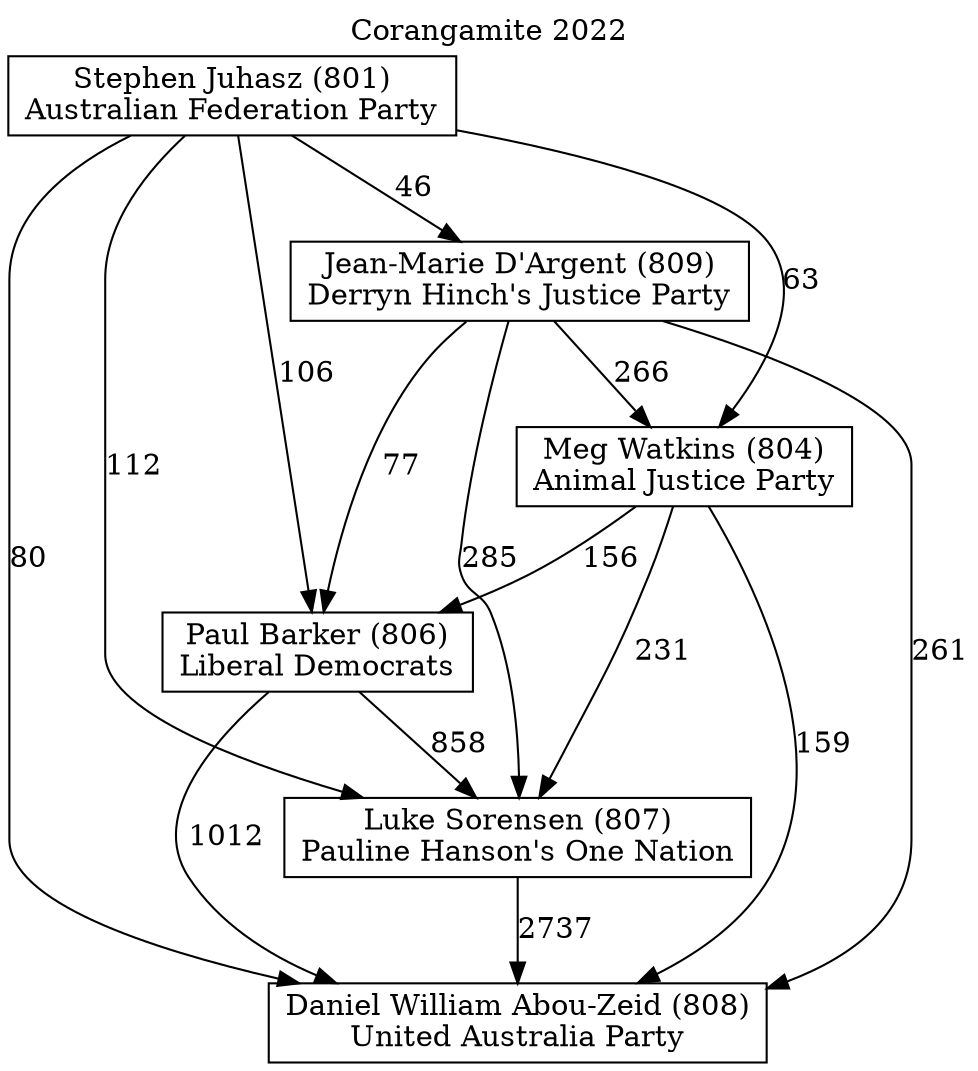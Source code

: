 // House preference flow
digraph "Daniel William Abou-Zeid (808)_Corangamite_2022" {
	graph [label="Corangamite 2022" labelloc=t mclimit=2]
	node [shape=box]
	"Daniel William Abou-Zeid (808)" [label="Daniel William Abou-Zeid (808)
United Australia Party"]
	"Luke Sorensen (807)" [label="Luke Sorensen (807)
Pauline Hanson's One Nation"]
	"Paul Barker (806)" [label="Paul Barker (806)
Liberal Democrats"]
	"Meg Watkins (804)" [label="Meg Watkins (804)
Animal Justice Party"]
	"Jean-Marie D'Argent (809)" [label="Jean-Marie D'Argent (809)
Derryn Hinch's Justice Party"]
	"Stephen Juhasz (801)" [label="Stephen Juhasz (801)
Australian Federation Party"]
	"Luke Sorensen (807)" -> "Daniel William Abou-Zeid (808)" [label=2737]
	"Paul Barker (806)" -> "Luke Sorensen (807)" [label=858]
	"Meg Watkins (804)" -> "Paul Barker (806)" [label=156]
	"Jean-Marie D'Argent (809)" -> "Meg Watkins (804)" [label=266]
	"Stephen Juhasz (801)" -> "Jean-Marie D'Argent (809)" [label=46]
	"Paul Barker (806)" -> "Daniel William Abou-Zeid (808)" [label=1012]
	"Meg Watkins (804)" -> "Daniel William Abou-Zeid (808)" [label=159]
	"Jean-Marie D'Argent (809)" -> "Daniel William Abou-Zeid (808)" [label=261]
	"Stephen Juhasz (801)" -> "Daniel William Abou-Zeid (808)" [label=80]
	"Stephen Juhasz (801)" -> "Meg Watkins (804)" [label=63]
	"Jean-Marie D'Argent (809)" -> "Paul Barker (806)" [label=77]
	"Stephen Juhasz (801)" -> "Paul Barker (806)" [label=106]
	"Meg Watkins (804)" -> "Luke Sorensen (807)" [label=231]
	"Jean-Marie D'Argent (809)" -> "Luke Sorensen (807)" [label=285]
	"Stephen Juhasz (801)" -> "Luke Sorensen (807)" [label=112]
}
